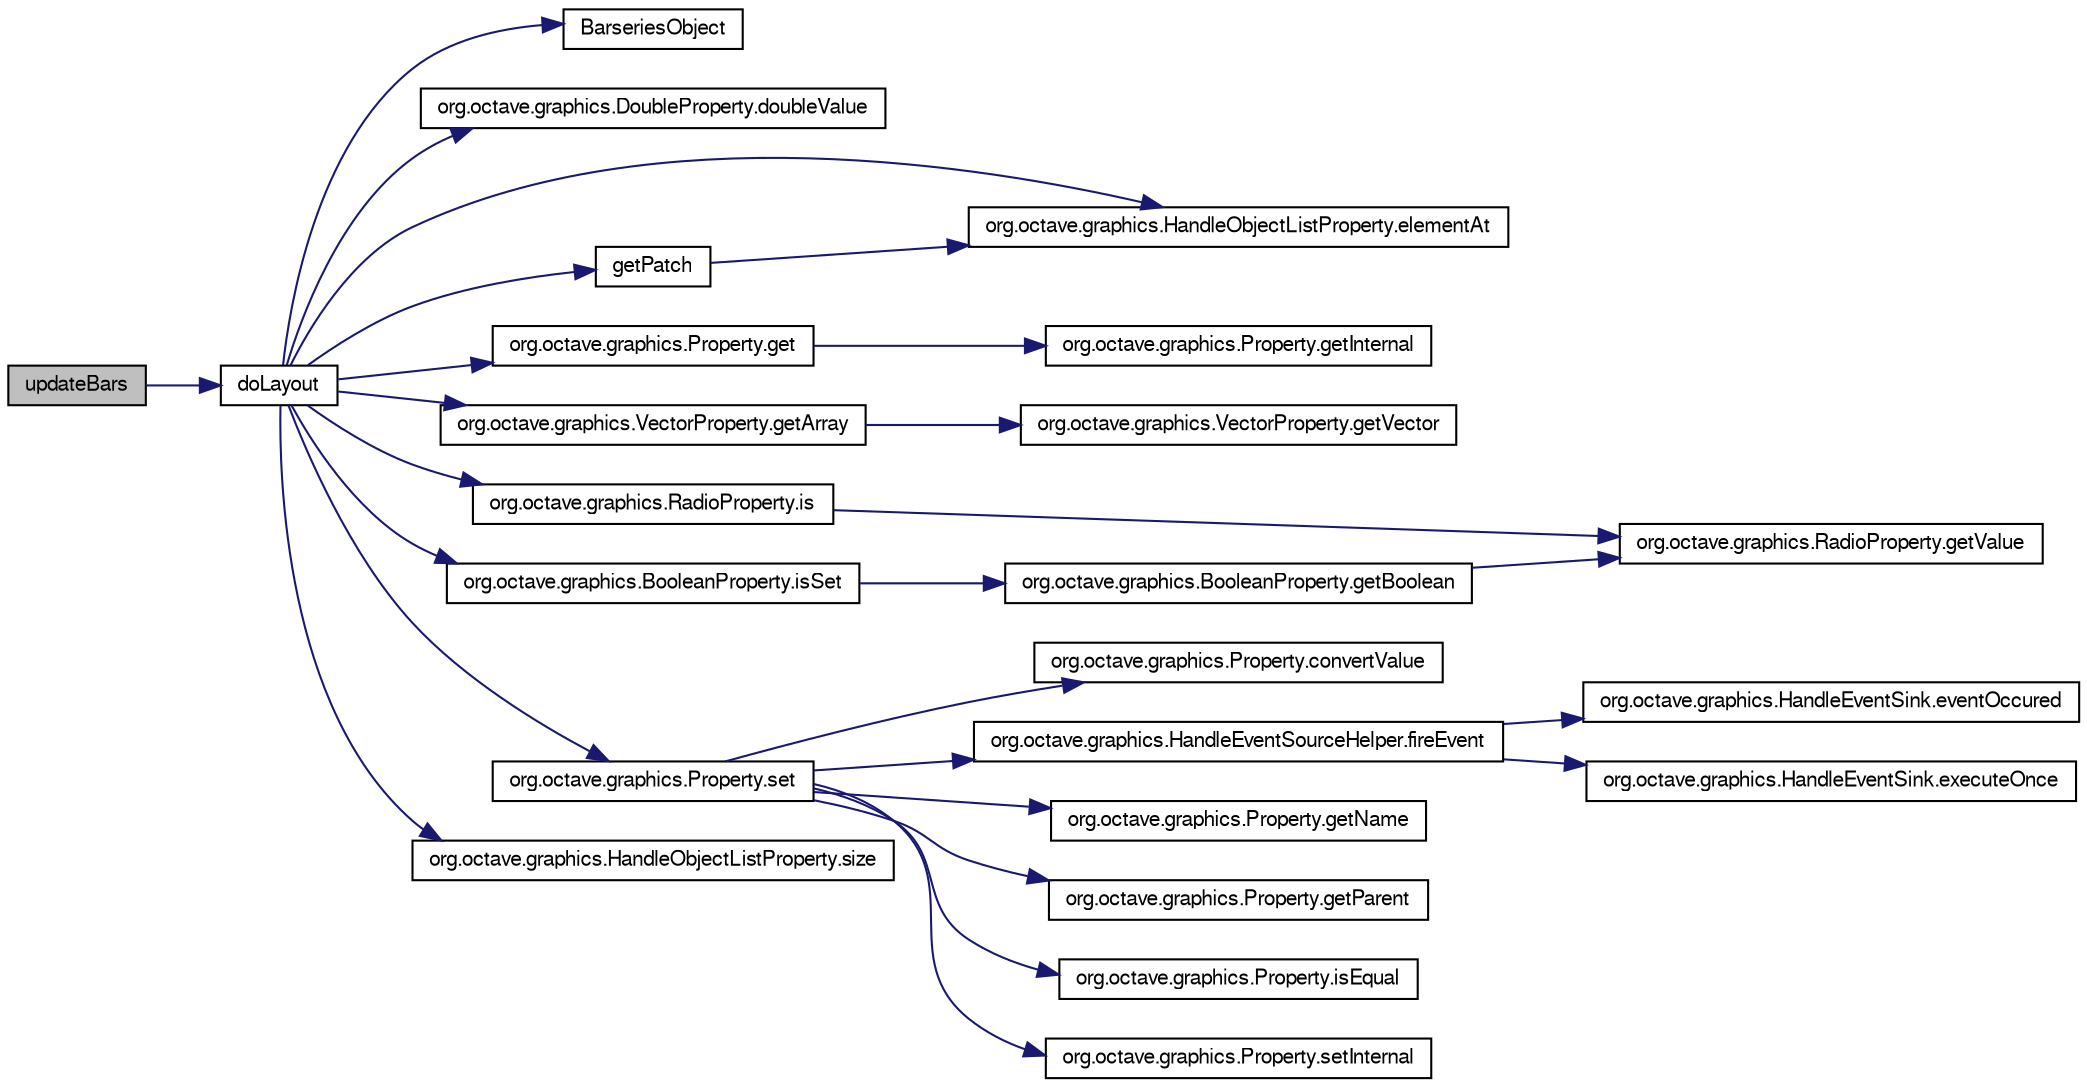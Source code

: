 digraph G
{
  edge [fontname="FreeSans",fontsize="10",labelfontname="FreeSans",labelfontsize="10"];
  node [fontname="FreeSans",fontsize="10",shape=record];
  rankdir="LR";
  Node1 [label="updateBars",height=0.2,width=0.4,color="black", fillcolor="grey75", style="filled" fontcolor="black"];
  Node1 -> Node2 [color="midnightblue",fontsize="10",style="solid",fontname="FreeSans"];
  Node2 [label="doLayout",height=0.2,width=0.4,color="black", fillcolor="white", style="filled",URL="$classorg_1_1octave_1_1graphics_1_1_barseries_object.html#a47e208c762e8bcc4149bd9792d22ff6d"];
  Node2 -> Node3 [color="midnightblue",fontsize="10",style="solid",fontname="FreeSans"];
  Node3 [label="BarseriesObject",height=0.2,width=0.4,color="black", fillcolor="white", style="filled",URL="$classorg_1_1octave_1_1graphics_1_1_barseries_object.html#a414ec3945139e87d4677550f4fd4cfe6"];
  Node2 -> Node4 [color="midnightblue",fontsize="10",style="solid",fontname="FreeSans"];
  Node4 [label="org.octave.graphics.DoubleProperty.doubleValue",height=0.2,width=0.4,color="black", fillcolor="white", style="filled",URL="$classorg_1_1octave_1_1graphics_1_1_double_property.html#aad7c86e3a7c4753efa88b5c659496c05"];
  Node2 -> Node5 [color="midnightblue",fontsize="10",style="solid",fontname="FreeSans"];
  Node5 [label="org.octave.graphics.HandleObjectListProperty.elementAt",height=0.2,width=0.4,color="black", fillcolor="white", style="filled",URL="$classorg_1_1octave_1_1graphics_1_1_handle_object_list_property.html#ad4f83b73289f32a66f2d7c611f830616"];
  Node2 -> Node6 [color="midnightblue",fontsize="10",style="solid",fontname="FreeSans"];
  Node6 [label="org.octave.graphics.Property.get",height=0.2,width=0.4,color="black", fillcolor="white", style="filled",URL="$classorg_1_1octave_1_1graphics_1_1_property.html#a1dcb9a3ca99e59be2606b68eb18036a0"];
  Node6 -> Node7 [color="midnightblue",fontsize="10",style="solid",fontname="FreeSans"];
  Node7 [label="org.octave.graphics.Property.getInternal",height=0.2,width=0.4,color="black", fillcolor="white", style="filled",URL="$classorg_1_1octave_1_1graphics_1_1_property.html#ad340ce6b4372958894010fd520fc3ee9"];
  Node2 -> Node8 [color="midnightblue",fontsize="10",style="solid",fontname="FreeSans"];
  Node8 [label="org.octave.graphics.VectorProperty.getArray",height=0.2,width=0.4,color="black", fillcolor="white", style="filled",URL="$classorg_1_1octave_1_1graphics_1_1_vector_property.html#ac9573ab949db7e86c1b0bd502d50e9f1"];
  Node8 -> Node9 [color="midnightblue",fontsize="10",style="solid",fontname="FreeSans"];
  Node9 [label="org.octave.graphics.VectorProperty.getVector",height=0.2,width=0.4,color="black", fillcolor="white", style="filled",URL="$classorg_1_1octave_1_1graphics_1_1_vector_property.html#a4ee8a1258ab4c3158a01e1442835be2a"];
  Node2 -> Node10 [color="midnightblue",fontsize="10",style="solid",fontname="FreeSans"];
  Node10 [label="getPatch",height=0.2,width=0.4,color="black", fillcolor="white", style="filled",URL="$classorg_1_1octave_1_1graphics_1_1_barseries_object.html#a73784647b88961c67c2429a9540e745d"];
  Node10 -> Node5 [color="midnightblue",fontsize="10",style="solid",fontname="FreeSans"];
  Node2 -> Node11 [color="midnightblue",fontsize="10",style="solid",fontname="FreeSans"];
  Node11 [label="org.octave.graphics.RadioProperty.is",height=0.2,width=0.4,color="black", fillcolor="white", style="filled",URL="$classorg_1_1octave_1_1graphics_1_1_radio_property.html#a6b679eb3fe87358e20dc354d8f0e06b7"];
  Node11 -> Node12 [color="midnightblue",fontsize="10",style="solid",fontname="FreeSans"];
  Node12 [label="org.octave.graphics.RadioProperty.getValue",height=0.2,width=0.4,color="black", fillcolor="white", style="filled",URL="$classorg_1_1octave_1_1graphics_1_1_radio_property.html#a574b29843fb09dff2bf8edd82341f051"];
  Node2 -> Node13 [color="midnightblue",fontsize="10",style="solid",fontname="FreeSans"];
  Node13 [label="org.octave.graphics.BooleanProperty.isSet",height=0.2,width=0.4,color="black", fillcolor="white", style="filled",URL="$classorg_1_1octave_1_1graphics_1_1_boolean_property.html#a0f37ee693b8c642f92730745dcd6b8dc"];
  Node13 -> Node14 [color="midnightblue",fontsize="10",style="solid",fontname="FreeSans"];
  Node14 [label="org.octave.graphics.BooleanProperty.getBoolean",height=0.2,width=0.4,color="black", fillcolor="white", style="filled",URL="$classorg_1_1octave_1_1graphics_1_1_boolean_property.html#a99fc68d1fa96ede78d81f2b038d0083b"];
  Node14 -> Node12 [color="midnightblue",fontsize="10",style="solid",fontname="FreeSans"];
  Node2 -> Node15 [color="midnightblue",fontsize="10",style="solid",fontname="FreeSans"];
  Node15 [label="org.octave.graphics.Property.set",height=0.2,width=0.4,color="black", fillcolor="white", style="filled",URL="$classorg_1_1octave_1_1graphics_1_1_property.html#afa1a5457d4b402c51eb58b213de1065f"];
  Node15 -> Node16 [color="midnightblue",fontsize="10",style="solid",fontname="FreeSans"];
  Node16 [label="org.octave.graphics.Property.convertValue",height=0.2,width=0.4,color="black", fillcolor="white", style="filled",URL="$classorg_1_1octave_1_1graphics_1_1_property.html#a0cf42e0d902221b9bc1468664b67af61"];
  Node15 -> Node17 [color="midnightblue",fontsize="10",style="solid",fontname="FreeSans"];
  Node17 [label="org.octave.graphics.HandleEventSourceHelper.fireEvent",height=0.2,width=0.4,color="black", fillcolor="white", style="filled",URL="$classorg_1_1octave_1_1graphics_1_1_handle_event_source_helper.html#a5796b678f5ec69c49edfb0433a55fcdd"];
  Node17 -> Node18 [color="midnightblue",fontsize="10",style="solid",fontname="FreeSans"];
  Node18 [label="org.octave.graphics.HandleEventSink.eventOccured",height=0.2,width=0.4,color="black", fillcolor="white", style="filled",URL="$interfaceorg_1_1octave_1_1graphics_1_1_handle_event_sink.html#af57803a1a5423527ed510fa8f99837d3"];
  Node17 -> Node19 [color="midnightblue",fontsize="10",style="solid",fontname="FreeSans"];
  Node19 [label="org.octave.graphics.HandleEventSink.executeOnce",height=0.2,width=0.4,color="black", fillcolor="white", style="filled",URL="$interfaceorg_1_1octave_1_1graphics_1_1_handle_event_sink.html#a8e7a2e3153e7c94f6129087e2a6a62b5"];
  Node15 -> Node20 [color="midnightblue",fontsize="10",style="solid",fontname="FreeSans"];
  Node20 [label="org.octave.graphics.Property.getName",height=0.2,width=0.4,color="black", fillcolor="white", style="filled",URL="$classorg_1_1octave_1_1graphics_1_1_property.html#a78ee178b6a73658d65ca60da4d1e6683"];
  Node15 -> Node21 [color="midnightblue",fontsize="10",style="solid",fontname="FreeSans"];
  Node21 [label="org.octave.graphics.Property.getParent",height=0.2,width=0.4,color="black", fillcolor="white", style="filled",URL="$classorg_1_1octave_1_1graphics_1_1_property.html#a3a86c86371259e59b09618cc300d8236"];
  Node15 -> Node22 [color="midnightblue",fontsize="10",style="solid",fontname="FreeSans"];
  Node22 [label="org.octave.graphics.Property.isEqual",height=0.2,width=0.4,color="black", fillcolor="white", style="filled",URL="$classorg_1_1octave_1_1graphics_1_1_property.html#a0e57b9692f447d896661e3be6198389d"];
  Node15 -> Node23 [color="midnightblue",fontsize="10",style="solid",fontname="FreeSans"];
  Node23 [label="org.octave.graphics.Property.setInternal",height=0.2,width=0.4,color="black", fillcolor="white", style="filled",URL="$classorg_1_1octave_1_1graphics_1_1_property.html#a571fa56bb076982d2bdb9f6a4e670434"];
  Node2 -> Node24 [color="midnightblue",fontsize="10",style="solid",fontname="FreeSans"];
  Node24 [label="org.octave.graphics.HandleObjectListProperty.size",height=0.2,width=0.4,color="black", fillcolor="white", style="filled",URL="$classorg_1_1octave_1_1graphics_1_1_handle_object_list_property.html#af4b57d21919c42d55af03391f91a1c08"];
}
